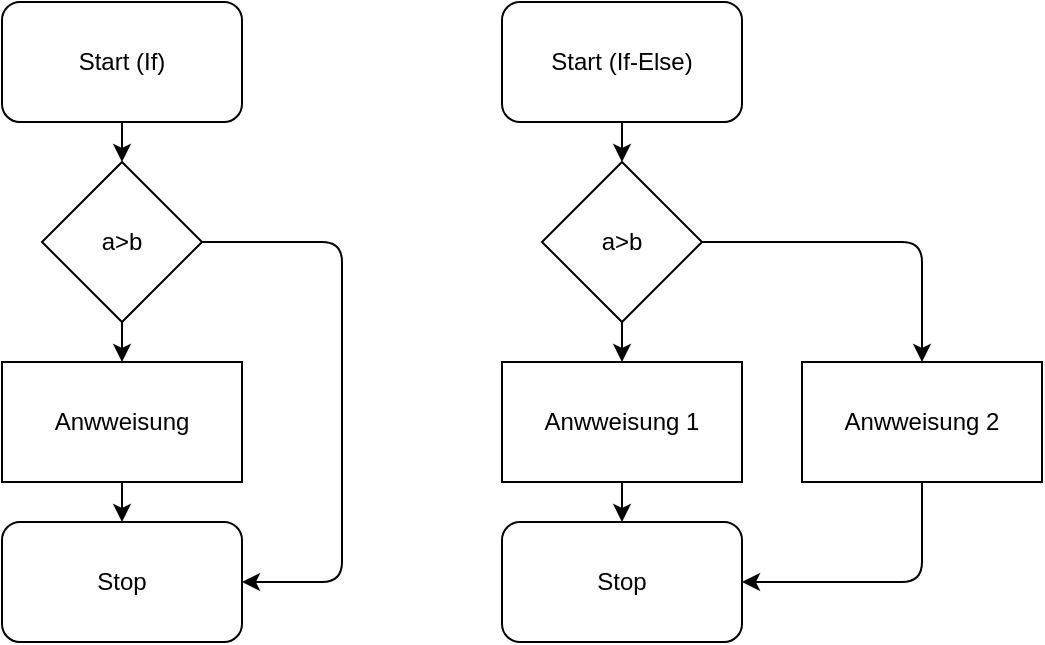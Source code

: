 <mxfile>
    <diagram id="II31AgCfpBNh1lKXrhEO" name="Page-1">
        <mxGraphModel dx="575" dy="589" grid="1" gridSize="10" guides="1" tooltips="1" connect="1" arrows="1" fold="1" page="1" pageScale="1" pageWidth="827" pageHeight="1169" math="0" shadow="0">
            <root>
                <mxCell id="0"/>
                <mxCell id="1" parent="0"/>
                <mxCell id="7" value="" style="edgeStyle=none;html=1;" edge="1" parent="1" source="2" target="5">
                    <mxGeometry relative="1" as="geometry"/>
                </mxCell>
                <mxCell id="2" value="Start (If)" style="rounded=1;whiteSpace=wrap;html=1;" vertex="1" parent="1">
                    <mxGeometry x="30" y="80" width="120" height="60" as="geometry"/>
                </mxCell>
                <mxCell id="3" value="Stop" style="rounded=1;whiteSpace=wrap;html=1;" vertex="1" parent="1">
                    <mxGeometry x="30" y="340" width="120" height="60" as="geometry"/>
                </mxCell>
                <mxCell id="9" value="" style="edgeStyle=none;html=1;" edge="1" parent="1" source="4" target="3">
                    <mxGeometry relative="1" as="geometry"/>
                </mxCell>
                <mxCell id="4" value="Anwweisung" style="rounded=0;whiteSpace=wrap;html=1;" vertex="1" parent="1">
                    <mxGeometry x="30" y="260" width="120" height="60" as="geometry"/>
                </mxCell>
                <mxCell id="8" value="" style="edgeStyle=none;html=1;" edge="1" parent="1" source="5" target="4">
                    <mxGeometry relative="1" as="geometry"/>
                </mxCell>
                <mxCell id="10" style="edgeStyle=none;html=1;entryX=1;entryY=0.5;entryDx=0;entryDy=0;" edge="1" parent="1" source="5" target="3">
                    <mxGeometry relative="1" as="geometry">
                        <Array as="points">
                            <mxPoint x="200" y="200"/>
                            <mxPoint x="200" y="370"/>
                        </Array>
                    </mxGeometry>
                </mxCell>
                <mxCell id="5" value="a&amp;gt;b" style="rhombus;whiteSpace=wrap;html=1;" vertex="1" parent="1">
                    <mxGeometry x="50" y="160" width="80" height="80" as="geometry"/>
                </mxCell>
                <mxCell id="12" value="" style="edgeStyle=none;html=1;" edge="1" parent="1" source="13" target="19">
                    <mxGeometry relative="1" as="geometry"/>
                </mxCell>
                <mxCell id="13" value="Start (If-Else)" style="rounded=1;whiteSpace=wrap;html=1;" vertex="1" parent="1">
                    <mxGeometry x="280" y="80" width="120" height="60" as="geometry"/>
                </mxCell>
                <mxCell id="14" value="Stop" style="rounded=1;whiteSpace=wrap;html=1;" vertex="1" parent="1">
                    <mxGeometry x="280" y="340" width="120" height="60" as="geometry"/>
                </mxCell>
                <mxCell id="15" value="" style="edgeStyle=none;html=1;" edge="1" parent="1" source="16" target="14">
                    <mxGeometry relative="1" as="geometry"/>
                </mxCell>
                <mxCell id="16" value="Anwweisung 1" style="rounded=0;whiteSpace=wrap;html=1;" vertex="1" parent="1">
                    <mxGeometry x="280" y="260" width="120" height="60" as="geometry"/>
                </mxCell>
                <mxCell id="17" value="" style="edgeStyle=none;html=1;" edge="1" parent="1" source="19" target="16">
                    <mxGeometry relative="1" as="geometry"/>
                </mxCell>
                <mxCell id="18" style="edgeStyle=none;html=1;entryX=0.5;entryY=0;entryDx=0;entryDy=0;" edge="1" parent="1" source="19" target="20">
                    <mxGeometry relative="1" as="geometry">
                        <Array as="points">
                            <mxPoint x="450" y="200"/>
                            <mxPoint x="490" y="200"/>
                        </Array>
                    </mxGeometry>
                </mxCell>
                <mxCell id="19" value="a&amp;gt;b" style="rhombus;whiteSpace=wrap;html=1;" vertex="1" parent="1">
                    <mxGeometry x="300" y="160" width="80" height="80" as="geometry"/>
                </mxCell>
                <mxCell id="20" value="Anwweisung 2" style="rounded=0;whiteSpace=wrap;html=1;" vertex="1" parent="1">
                    <mxGeometry x="430" y="260" width="120" height="60" as="geometry"/>
                </mxCell>
                <mxCell id="21" style="edgeStyle=none;html=1;entryX=1;entryY=0.5;entryDx=0;entryDy=0;exitX=0.5;exitY=1;exitDx=0;exitDy=0;" edge="1" parent="1" source="20" target="14">
                    <mxGeometry relative="1" as="geometry">
                        <Array as="points">
                            <mxPoint x="490" y="370"/>
                        </Array>
                        <mxPoint x="390" y="210" as="sourcePoint"/>
                        <mxPoint x="500" y="270" as="targetPoint"/>
                    </mxGeometry>
                </mxCell>
            </root>
        </mxGraphModel>
    </diagram>
</mxfile>